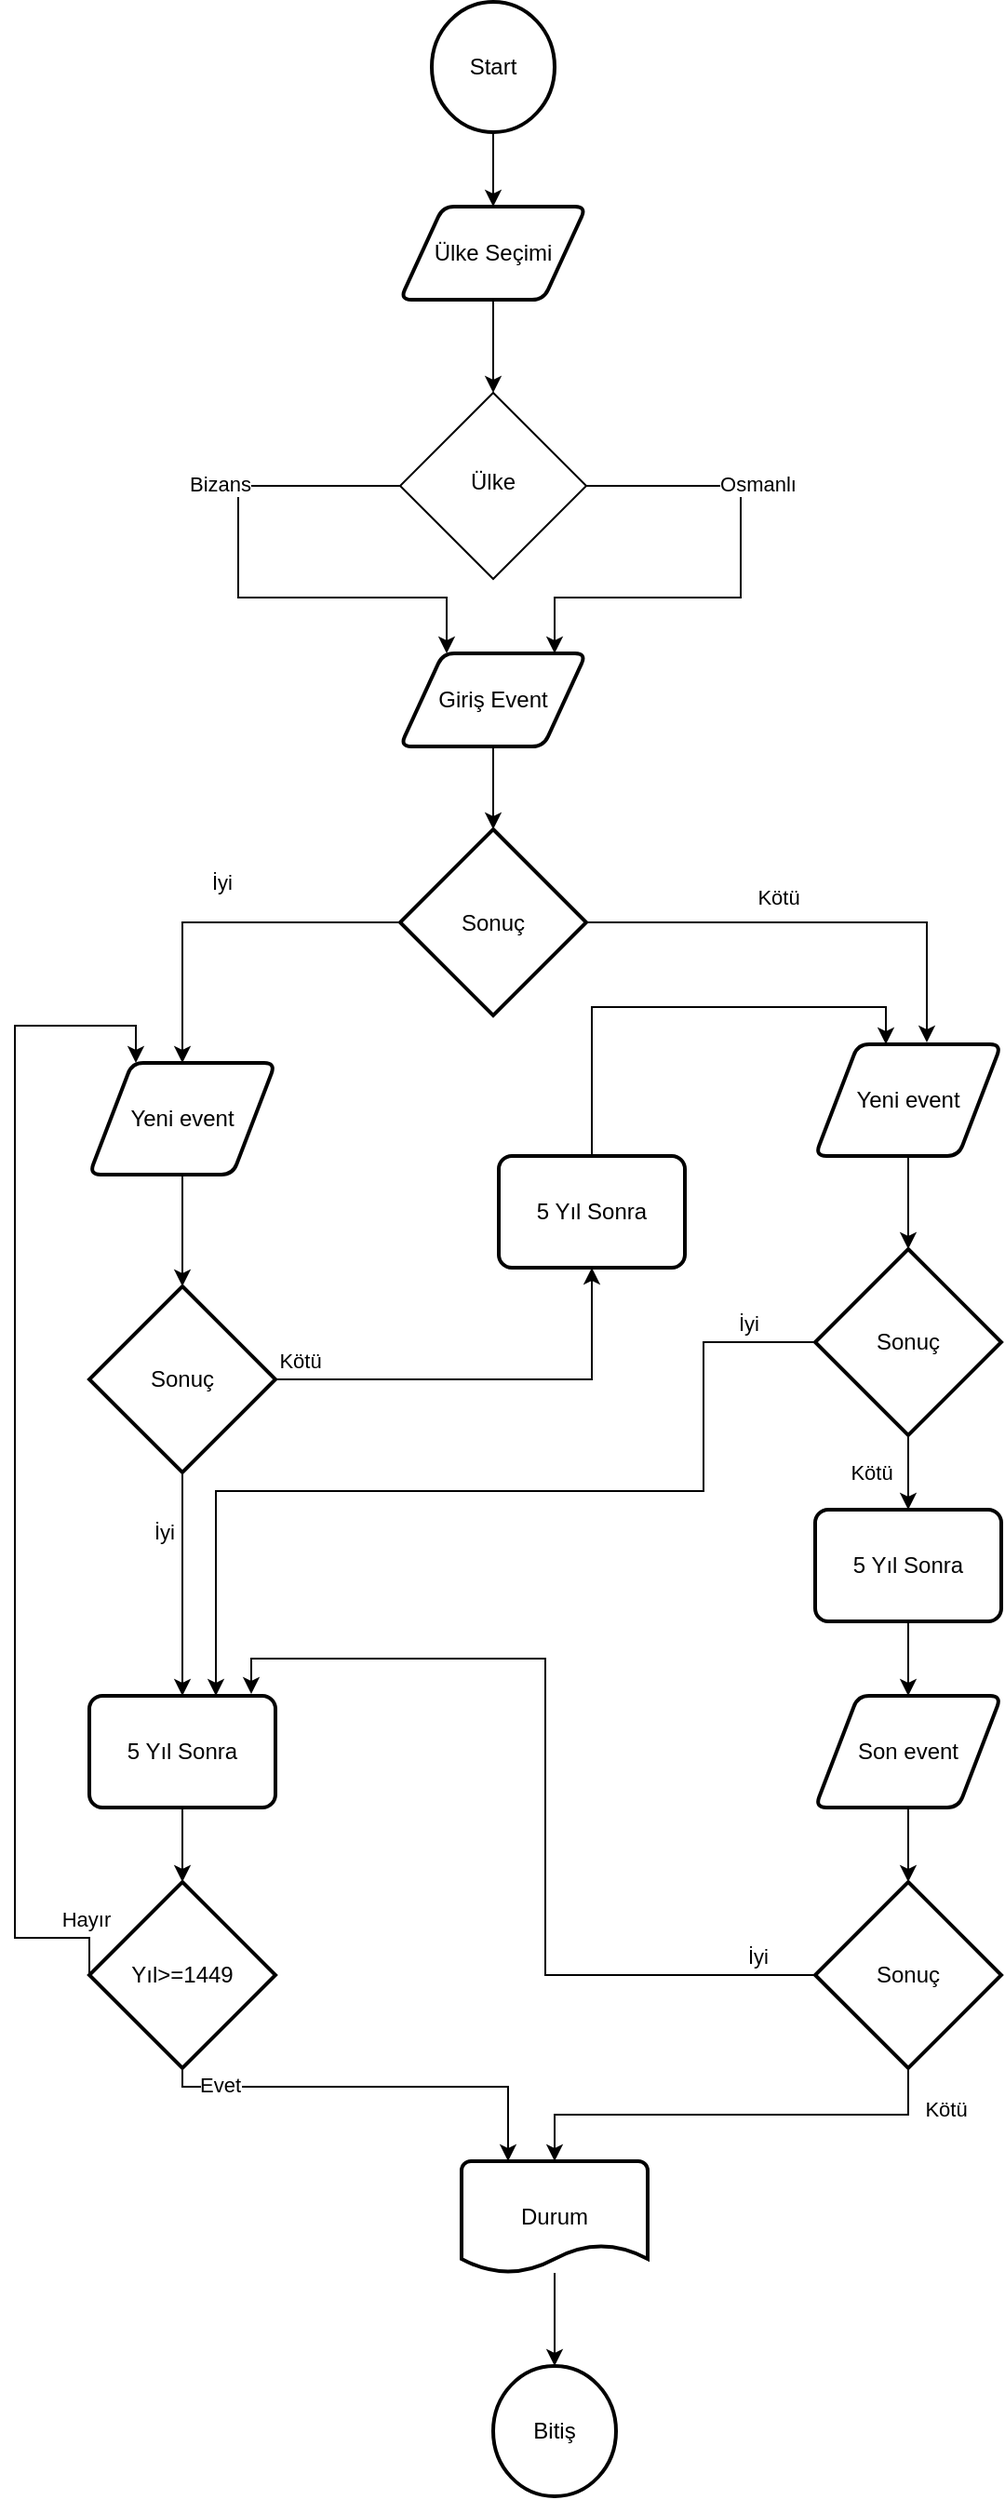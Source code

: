 <mxfile version="15.5.4" type="github">
  <diagram id="C5RBs43oDa-KdzZeNtuy" name="Page-1">
    <mxGraphModel dx="946" dy="637" grid="1" gridSize="10" guides="1" tooltips="1" connect="1" arrows="1" fold="1" page="1" pageScale="1" pageWidth="827" pageHeight="1169" math="0" shadow="0">
      <root>
        <mxCell id="WIyWlLk6GJQsqaUBKTNV-0" />
        <mxCell id="WIyWlLk6GJQsqaUBKTNV-1" parent="WIyWlLk6GJQsqaUBKTNV-0" />
        <mxCell id="wm0MDkdKdHxgBUb4BLde-2" style="edgeStyle=orthogonalEdgeStyle;rounded=0;orthogonalLoop=1;jettySize=auto;html=1;entryX=0.5;entryY=0;entryDx=0;entryDy=0;" edge="1" parent="WIyWlLk6GJQsqaUBKTNV-1" source="wm0MDkdKdHxgBUb4BLde-0" target="wm0MDkdKdHxgBUb4BLde-1">
          <mxGeometry relative="1" as="geometry" />
        </mxCell>
        <mxCell id="wm0MDkdKdHxgBUb4BLde-0" value="Start" style="strokeWidth=2;html=1;shape=mxgraph.flowchart.start_2;whiteSpace=wrap;" vertex="1" parent="WIyWlLk6GJQsqaUBKTNV-1">
          <mxGeometry x="314" y="40" width="66" height="70" as="geometry" />
        </mxCell>
        <mxCell id="wm0MDkdKdHxgBUb4BLde-5" style="edgeStyle=orthogonalEdgeStyle;rounded=0;orthogonalLoop=1;jettySize=auto;html=1;entryX=0.5;entryY=0;entryDx=0;entryDy=0;" edge="1" parent="WIyWlLk6GJQsqaUBKTNV-1" source="wm0MDkdKdHxgBUb4BLde-1" target="wm0MDkdKdHxgBUb4BLde-4">
          <mxGeometry relative="1" as="geometry" />
        </mxCell>
        <mxCell id="wm0MDkdKdHxgBUb4BLde-1" value="Ülke Seçimi" style="shape=parallelogram;html=1;strokeWidth=2;perimeter=parallelogramPerimeter;whiteSpace=wrap;rounded=1;arcSize=12;size=0.23;" vertex="1" parent="WIyWlLk6GJQsqaUBKTNV-1">
          <mxGeometry x="297" y="150" width="100" height="50" as="geometry" />
        </mxCell>
        <mxCell id="wm0MDkdKdHxgBUb4BLde-7" style="edgeStyle=orthogonalEdgeStyle;rounded=0;orthogonalLoop=1;jettySize=auto;html=1;entryX=0.83;entryY=0;entryDx=0;entryDy=0;entryPerimeter=0;" edge="1" parent="WIyWlLk6GJQsqaUBKTNV-1" source="wm0MDkdKdHxgBUb4BLde-4" target="wm0MDkdKdHxgBUb4BLde-6">
          <mxGeometry relative="1" as="geometry">
            <Array as="points">
              <mxPoint x="480" y="300" />
              <mxPoint x="480" y="360" />
              <mxPoint x="380" y="360" />
            </Array>
          </mxGeometry>
        </mxCell>
        <mxCell id="wm0MDkdKdHxgBUb4BLde-9" value="Osmanlı" style="edgeLabel;html=1;align=center;verticalAlign=middle;resizable=0;points=[];" vertex="1" connectable="0" parent="wm0MDkdKdHxgBUb4BLde-7">
          <mxGeometry x="-0.451" y="3" relative="1" as="geometry">
            <mxPoint x="17" y="2" as="offset" />
          </mxGeometry>
        </mxCell>
        <mxCell id="wm0MDkdKdHxgBUb4BLde-8" style="edgeStyle=orthogonalEdgeStyle;rounded=0;orthogonalLoop=1;jettySize=auto;html=1;entryX=0.25;entryY=0;entryDx=0;entryDy=0;" edge="1" parent="WIyWlLk6GJQsqaUBKTNV-1" source="wm0MDkdKdHxgBUb4BLde-4" target="wm0MDkdKdHxgBUb4BLde-6">
          <mxGeometry relative="1" as="geometry">
            <Array as="points">
              <mxPoint x="210" y="300" />
              <mxPoint x="210" y="360" />
              <mxPoint x="322" y="360" />
            </Array>
          </mxGeometry>
        </mxCell>
        <mxCell id="wm0MDkdKdHxgBUb4BLde-10" value="Bizans" style="edgeLabel;html=1;align=center;verticalAlign=middle;resizable=0;points=[];" vertex="1" connectable="0" parent="wm0MDkdKdHxgBUb4BLde-8">
          <mxGeometry x="-0.457" y="-1" relative="1" as="geometry">
            <mxPoint x="-19" as="offset" />
          </mxGeometry>
        </mxCell>
        <mxCell id="wm0MDkdKdHxgBUb4BLde-4" value="Ülke" style="rhombus;whiteSpace=wrap;html=1;shadow=0;fontFamily=Helvetica;fontSize=12;align=center;strokeWidth=1;spacing=6;spacingTop=-4;" vertex="1" parent="WIyWlLk6GJQsqaUBKTNV-1">
          <mxGeometry x="297" y="250" width="100" height="100" as="geometry" />
        </mxCell>
        <mxCell id="wm0MDkdKdHxgBUb4BLde-12" style="edgeStyle=orthogonalEdgeStyle;rounded=0;orthogonalLoop=1;jettySize=auto;html=1;entryX=0.5;entryY=0;entryDx=0;entryDy=0;" edge="1" parent="WIyWlLk6GJQsqaUBKTNV-1" source="wm0MDkdKdHxgBUb4BLde-6" target="wm0MDkdKdHxgBUb4BLde-13">
          <mxGeometry relative="1" as="geometry">
            <mxPoint x="347" y="480" as="targetPoint" />
          </mxGeometry>
        </mxCell>
        <mxCell id="wm0MDkdKdHxgBUb4BLde-6" value="Giriş Event" style="shape=parallelogram;html=1;strokeWidth=2;perimeter=parallelogramPerimeter;whiteSpace=wrap;rounded=1;arcSize=12;size=0.23;" vertex="1" parent="WIyWlLk6GJQsqaUBKTNV-1">
          <mxGeometry x="297" y="390" width="100" height="50" as="geometry" />
        </mxCell>
        <mxCell id="wm0MDkdKdHxgBUb4BLde-14" style="edgeStyle=orthogonalEdgeStyle;rounded=0;orthogonalLoop=1;jettySize=auto;html=1;" edge="1" parent="WIyWlLk6GJQsqaUBKTNV-1" source="wm0MDkdKdHxgBUb4BLde-13" target="wm0MDkdKdHxgBUb4BLde-15">
          <mxGeometry relative="1" as="geometry">
            <mxPoint x="230" y="640" as="targetPoint" />
          </mxGeometry>
        </mxCell>
        <mxCell id="wm0MDkdKdHxgBUb4BLde-19" value="İyi" style="edgeLabel;html=1;align=center;verticalAlign=middle;resizable=0;points=[];" vertex="1" connectable="0" parent="wm0MDkdKdHxgBUb4BLde-14">
          <mxGeometry x="0.004" y="-4" relative="1" as="geometry">
            <mxPoint y="-18" as="offset" />
          </mxGeometry>
        </mxCell>
        <mxCell id="wm0MDkdKdHxgBUb4BLde-17" style="edgeStyle=orthogonalEdgeStyle;rounded=0;orthogonalLoop=1;jettySize=auto;html=1;entryX=0.6;entryY=-0.017;entryDx=0;entryDy=0;entryPerimeter=0;" edge="1" parent="WIyWlLk6GJQsqaUBKTNV-1" source="wm0MDkdKdHxgBUb4BLde-13" target="wm0MDkdKdHxgBUb4BLde-16">
          <mxGeometry relative="1" as="geometry" />
        </mxCell>
        <mxCell id="wm0MDkdKdHxgBUb4BLde-18" value="Kötü" style="edgeLabel;html=1;align=center;verticalAlign=middle;resizable=0;points=[];" vertex="1" connectable="0" parent="wm0MDkdKdHxgBUb4BLde-17">
          <mxGeometry x="-0.171" y="-2" relative="1" as="geometry">
            <mxPoint y="-16" as="offset" />
          </mxGeometry>
        </mxCell>
        <mxCell id="wm0MDkdKdHxgBUb4BLde-13" value="Sonuç" style="strokeWidth=2;html=1;shape=mxgraph.flowchart.decision;whiteSpace=wrap;" vertex="1" parent="WIyWlLk6GJQsqaUBKTNV-1">
          <mxGeometry x="297" y="484.5" width="100" height="100" as="geometry" />
        </mxCell>
        <mxCell id="wm0MDkdKdHxgBUb4BLde-21" style="edgeStyle=orthogonalEdgeStyle;rounded=0;orthogonalLoop=1;jettySize=auto;html=1;entryX=0.5;entryY=0;entryDx=0;entryDy=0;entryPerimeter=0;" edge="1" parent="WIyWlLk6GJQsqaUBKTNV-1" source="wm0MDkdKdHxgBUb4BLde-15" target="wm0MDkdKdHxgBUb4BLde-20">
          <mxGeometry relative="1" as="geometry" />
        </mxCell>
        <mxCell id="wm0MDkdKdHxgBUb4BLde-15" value="Yeni event" style="shape=parallelogram;html=1;strokeWidth=2;perimeter=parallelogramPerimeter;whiteSpace=wrap;rounded=1;arcSize=12;size=0.23;" vertex="1" parent="WIyWlLk6GJQsqaUBKTNV-1">
          <mxGeometry x="130" y="610" width="100" height="60" as="geometry" />
        </mxCell>
        <mxCell id="wm0MDkdKdHxgBUb4BLde-29" style="edgeStyle=orthogonalEdgeStyle;rounded=0;orthogonalLoop=1;jettySize=auto;html=1;entryX=0.5;entryY=0;entryDx=0;entryDy=0;entryPerimeter=0;" edge="1" parent="WIyWlLk6GJQsqaUBKTNV-1" source="wm0MDkdKdHxgBUb4BLde-16" target="wm0MDkdKdHxgBUb4BLde-28">
          <mxGeometry relative="1" as="geometry" />
        </mxCell>
        <mxCell id="wm0MDkdKdHxgBUb4BLde-16" value="Yeni event" style="shape=parallelogram;html=1;strokeWidth=2;perimeter=parallelogramPerimeter;whiteSpace=wrap;rounded=1;arcSize=12;size=0.23;" vertex="1" parent="WIyWlLk6GJQsqaUBKTNV-1">
          <mxGeometry x="520" y="600" width="100" height="60" as="geometry" />
        </mxCell>
        <mxCell id="wm0MDkdKdHxgBUb4BLde-22" value="Kötü" style="edgeStyle=orthogonalEdgeStyle;rounded=0;orthogonalLoop=1;jettySize=auto;html=1;entryX=0.5;entryY=1;entryDx=0;entryDy=0;" edge="1" parent="WIyWlLk6GJQsqaUBKTNV-1" source="wm0MDkdKdHxgBUb4BLde-20" target="wm0MDkdKdHxgBUb4BLde-26">
          <mxGeometry x="-0.89" y="10" relative="1" as="geometry">
            <mxPoint as="offset" />
          </mxGeometry>
        </mxCell>
        <mxCell id="wm0MDkdKdHxgBUb4BLde-23" style="edgeStyle=orthogonalEdgeStyle;rounded=0;orthogonalLoop=1;jettySize=auto;html=1;" edge="1" parent="WIyWlLk6GJQsqaUBKTNV-1" source="wm0MDkdKdHxgBUb4BLde-20" target="wm0MDkdKdHxgBUb4BLde-25">
          <mxGeometry relative="1" as="geometry">
            <mxPoint x="230" y="880" as="targetPoint" />
          </mxGeometry>
        </mxCell>
        <mxCell id="wm0MDkdKdHxgBUb4BLde-24" value="İyi" style="edgeLabel;html=1;align=center;verticalAlign=middle;resizable=0;points=[];" vertex="1" connectable="0" parent="wm0MDkdKdHxgBUb4BLde-23">
          <mxGeometry x="0.2" y="3" relative="1" as="geometry">
            <mxPoint x="-13" y="-40" as="offset" />
          </mxGeometry>
        </mxCell>
        <mxCell id="wm0MDkdKdHxgBUb4BLde-20" value="Sonuç" style="strokeWidth=2;html=1;shape=mxgraph.flowchart.decision;whiteSpace=wrap;" vertex="1" parent="WIyWlLk6GJQsqaUBKTNV-1">
          <mxGeometry x="130" y="730" width="100" height="100" as="geometry" />
        </mxCell>
        <mxCell id="wm0MDkdKdHxgBUb4BLde-45" style="edgeStyle=orthogonalEdgeStyle;rounded=0;orthogonalLoop=1;jettySize=auto;html=1;entryX=0.5;entryY=0;entryDx=0;entryDy=0;entryPerimeter=0;startArrow=none;startFill=0;endArrow=classic;endFill=1;" edge="1" parent="WIyWlLk6GJQsqaUBKTNV-1" source="wm0MDkdKdHxgBUb4BLde-25" target="wm0MDkdKdHxgBUb4BLde-44">
          <mxGeometry relative="1" as="geometry" />
        </mxCell>
        <mxCell id="wm0MDkdKdHxgBUb4BLde-25" value="5 Yıl Sonra" style="rounded=1;whiteSpace=wrap;html=1;absoluteArcSize=1;arcSize=14;strokeWidth=2;" vertex="1" parent="WIyWlLk6GJQsqaUBKTNV-1">
          <mxGeometry x="130" y="950" width="100" height="60" as="geometry" />
        </mxCell>
        <mxCell id="wm0MDkdKdHxgBUb4BLde-27" style="edgeStyle=orthogonalEdgeStyle;rounded=0;orthogonalLoop=1;jettySize=auto;html=1;entryX=0.38;entryY=0;entryDx=0;entryDy=0;entryPerimeter=0;" edge="1" parent="WIyWlLk6GJQsqaUBKTNV-1" source="wm0MDkdKdHxgBUb4BLde-26" target="wm0MDkdKdHxgBUb4BLde-16">
          <mxGeometry relative="1" as="geometry">
            <Array as="points">
              <mxPoint x="400" y="580" />
              <mxPoint x="558" y="580" />
            </Array>
          </mxGeometry>
        </mxCell>
        <mxCell id="wm0MDkdKdHxgBUb4BLde-26" value="5 Yıl Sonra" style="rounded=1;whiteSpace=wrap;html=1;absoluteArcSize=1;arcSize=14;strokeWidth=2;" vertex="1" parent="WIyWlLk6GJQsqaUBKTNV-1">
          <mxGeometry x="350" y="660" width="100" height="60" as="geometry" />
        </mxCell>
        <mxCell id="wm0MDkdKdHxgBUb4BLde-30" style="edgeStyle=orthogonalEdgeStyle;rounded=0;orthogonalLoop=1;jettySize=auto;html=1;entryX=0.68;entryY=0;entryDx=0;entryDy=0;entryPerimeter=0;" edge="1" parent="WIyWlLk6GJQsqaUBKTNV-1" source="wm0MDkdKdHxgBUb4BLde-28" target="wm0MDkdKdHxgBUb4BLde-25">
          <mxGeometry relative="1" as="geometry">
            <mxPoint x="200" y="890" as="targetPoint" />
            <Array as="points">
              <mxPoint x="460" y="760" />
              <mxPoint x="460" y="840" />
              <mxPoint x="198" y="840" />
            </Array>
          </mxGeometry>
        </mxCell>
        <mxCell id="wm0MDkdKdHxgBUb4BLde-31" value="İyi" style="edgeLabel;html=1;align=center;verticalAlign=middle;resizable=0;points=[];" vertex="1" connectable="0" parent="wm0MDkdKdHxgBUb4BLde-30">
          <mxGeometry x="-0.826" relative="1" as="geometry">
            <mxPoint x="8" y="-10" as="offset" />
          </mxGeometry>
        </mxCell>
        <mxCell id="wm0MDkdKdHxgBUb4BLde-32" value="Kötü" style="edgeStyle=orthogonalEdgeStyle;rounded=0;orthogonalLoop=1;jettySize=auto;html=1;startArrow=classic;startFill=1;endArrow=none;endFill=0;entryX=0.5;entryY=1;entryDx=0;entryDy=0;entryPerimeter=0;exitX=0.5;exitY=0;exitDx=0;exitDy=0;" edge="1" parent="WIyWlLk6GJQsqaUBKTNV-1" source="wm0MDkdKdHxgBUb4BLde-49" target="wm0MDkdKdHxgBUb4BLde-28">
          <mxGeometry y="20" relative="1" as="geometry">
            <mxPoint x="570" y="870" as="targetPoint" />
            <mxPoint as="offset" />
          </mxGeometry>
        </mxCell>
        <mxCell id="wm0MDkdKdHxgBUb4BLde-28" value="Sonuç" style="strokeWidth=2;html=1;shape=mxgraph.flowchart.decision;whiteSpace=wrap;" vertex="1" parent="WIyWlLk6GJQsqaUBKTNV-1">
          <mxGeometry x="520" y="710" width="100" height="100" as="geometry" />
        </mxCell>
        <mxCell id="wm0MDkdKdHxgBUb4BLde-37" style="edgeStyle=orthogonalEdgeStyle;rounded=0;orthogonalLoop=1;jettySize=auto;html=1;entryX=0.5;entryY=0;entryDx=0;entryDy=0;entryPerimeter=0;startArrow=none;startFill=0;endArrow=classic;endFill=1;" edge="1" parent="WIyWlLk6GJQsqaUBKTNV-1" source="wm0MDkdKdHxgBUb4BLde-33" target="wm0MDkdKdHxgBUb4BLde-35">
          <mxGeometry relative="1" as="geometry" />
        </mxCell>
        <mxCell id="wm0MDkdKdHxgBUb4BLde-33" value="Son event" style="shape=parallelogram;html=1;strokeWidth=2;perimeter=parallelogramPerimeter;whiteSpace=wrap;rounded=1;arcSize=12;size=0.23;" vertex="1" parent="WIyWlLk6GJQsqaUBKTNV-1">
          <mxGeometry x="520" y="950" width="100" height="60" as="geometry" />
        </mxCell>
        <mxCell id="wm0MDkdKdHxgBUb4BLde-38" style="edgeStyle=orthogonalEdgeStyle;rounded=0;orthogonalLoop=1;jettySize=auto;html=1;startArrow=none;startFill=0;endArrow=classic;endFill=1;entryX=0.87;entryY=-0.017;entryDx=0;entryDy=0;entryPerimeter=0;" edge="1" parent="WIyWlLk6GJQsqaUBKTNV-1" source="wm0MDkdKdHxgBUb4BLde-35" target="wm0MDkdKdHxgBUb4BLde-25">
          <mxGeometry relative="1" as="geometry">
            <mxPoint x="220" y="890" as="targetPoint" />
          </mxGeometry>
        </mxCell>
        <mxCell id="wm0MDkdKdHxgBUb4BLde-39" value="İyi" style="edgeLabel;html=1;align=center;verticalAlign=middle;resizable=0;points=[];" vertex="1" connectable="0" parent="wm0MDkdKdHxgBUb4BLde-38">
          <mxGeometry x="-0.873" relative="1" as="geometry">
            <mxPoint y="-10" as="offset" />
          </mxGeometry>
        </mxCell>
        <mxCell id="wm0MDkdKdHxgBUb4BLde-41" style="edgeStyle=orthogonalEdgeStyle;rounded=0;orthogonalLoop=1;jettySize=auto;html=1;startArrow=none;startFill=0;endArrow=classic;endFill=1;exitX=0.5;exitY=1;exitDx=0;exitDy=0;exitPerimeter=0;" edge="1" parent="WIyWlLk6GJQsqaUBKTNV-1" source="wm0MDkdKdHxgBUb4BLde-35" target="wm0MDkdKdHxgBUb4BLde-43">
          <mxGeometry relative="1" as="geometry">
            <mxPoint x="420" y="1140" as="targetPoint" />
          </mxGeometry>
        </mxCell>
        <mxCell id="wm0MDkdKdHxgBUb4BLde-42" value="Kötü" style="edgeLabel;html=1;align=center;verticalAlign=middle;resizable=0;points=[];" vertex="1" connectable="0" parent="wm0MDkdKdHxgBUb4BLde-41">
          <mxGeometry x="-0.809" y="2" relative="1" as="geometry">
            <mxPoint x="18" y="-1" as="offset" />
          </mxGeometry>
        </mxCell>
        <mxCell id="wm0MDkdKdHxgBUb4BLde-35" value="Sonuç" style="strokeWidth=2;html=1;shape=mxgraph.flowchart.decision;whiteSpace=wrap;" vertex="1" parent="WIyWlLk6GJQsqaUBKTNV-1">
          <mxGeometry x="520" y="1050" width="100" height="100" as="geometry" />
        </mxCell>
        <mxCell id="wm0MDkdKdHxgBUb4BLde-55" style="edgeStyle=orthogonalEdgeStyle;rounded=0;orthogonalLoop=1;jettySize=auto;html=1;entryX=0.5;entryY=0;entryDx=0;entryDy=0;entryPerimeter=0;startArrow=none;startFill=0;endArrow=classic;endFill=1;" edge="1" parent="WIyWlLk6GJQsqaUBKTNV-1" source="wm0MDkdKdHxgBUb4BLde-43" target="wm0MDkdKdHxgBUb4BLde-52">
          <mxGeometry relative="1" as="geometry" />
        </mxCell>
        <mxCell id="wm0MDkdKdHxgBUb4BLde-43" value="Durum" style="strokeWidth=2;html=1;shape=mxgraph.flowchart.document2;whiteSpace=wrap;size=0.25;" vertex="1" parent="WIyWlLk6GJQsqaUBKTNV-1">
          <mxGeometry x="330" y="1200" width="100" height="60" as="geometry" />
        </mxCell>
        <mxCell id="wm0MDkdKdHxgBUb4BLde-46" style="edgeStyle=orthogonalEdgeStyle;rounded=0;orthogonalLoop=1;jettySize=auto;html=1;entryX=0.25;entryY=0;entryDx=0;entryDy=0;entryPerimeter=0;startArrow=none;startFill=0;endArrow=classic;endFill=1;exitX=0.5;exitY=1;exitDx=0;exitDy=0;exitPerimeter=0;" edge="1" parent="WIyWlLk6GJQsqaUBKTNV-1" source="wm0MDkdKdHxgBUb4BLde-44" target="wm0MDkdKdHxgBUb4BLde-43">
          <mxGeometry relative="1" as="geometry">
            <Array as="points">
              <mxPoint x="180" y="1160" />
            </Array>
          </mxGeometry>
        </mxCell>
        <mxCell id="wm0MDkdKdHxgBUb4BLde-47" value="Evet" style="edgeLabel;html=1;align=center;verticalAlign=middle;resizable=0;points=[];" vertex="1" connectable="0" parent="wm0MDkdKdHxgBUb4BLde-46">
          <mxGeometry x="-0.914" relative="1" as="geometry">
            <mxPoint x="20" y="-1" as="offset" />
          </mxGeometry>
        </mxCell>
        <mxCell id="wm0MDkdKdHxgBUb4BLde-48" value="Hayır" style="edgeStyle=orthogonalEdgeStyle;rounded=0;orthogonalLoop=1;jettySize=auto;html=1;entryX=0.25;entryY=0;entryDx=0;entryDy=0;startArrow=none;startFill=0;endArrow=classic;endFill=1;exitX=0;exitY=0.5;exitDx=0;exitDy=0;exitPerimeter=0;" edge="1" parent="WIyWlLk6GJQsqaUBKTNV-1" source="wm0MDkdKdHxgBUb4BLde-44" target="wm0MDkdKdHxgBUb4BLde-15">
          <mxGeometry x="-0.929" y="-10" relative="1" as="geometry">
            <Array as="points">
              <mxPoint x="90" y="1080" />
              <mxPoint x="90" y="590" />
              <mxPoint x="155" y="590" />
            </Array>
            <mxPoint as="offset" />
          </mxGeometry>
        </mxCell>
        <mxCell id="wm0MDkdKdHxgBUb4BLde-44" value="Yıl&amp;gt;=1449" style="strokeWidth=2;html=1;shape=mxgraph.flowchart.decision;whiteSpace=wrap;" vertex="1" parent="WIyWlLk6GJQsqaUBKTNV-1">
          <mxGeometry x="130" y="1050" width="100" height="100" as="geometry" />
        </mxCell>
        <mxCell id="wm0MDkdKdHxgBUb4BLde-50" style="edgeStyle=orthogonalEdgeStyle;rounded=0;orthogonalLoop=1;jettySize=auto;html=1;entryX=0.5;entryY=0;entryDx=0;entryDy=0;startArrow=none;startFill=0;endArrow=classic;endFill=1;" edge="1" parent="WIyWlLk6GJQsqaUBKTNV-1" source="wm0MDkdKdHxgBUb4BLde-49" target="wm0MDkdKdHxgBUb4BLde-33">
          <mxGeometry relative="1" as="geometry" />
        </mxCell>
        <mxCell id="wm0MDkdKdHxgBUb4BLde-49" value="5 Yıl Sonra" style="rounded=1;whiteSpace=wrap;html=1;absoluteArcSize=1;arcSize=14;strokeWidth=2;" vertex="1" parent="WIyWlLk6GJQsqaUBKTNV-1">
          <mxGeometry x="520" y="850" width="100" height="60" as="geometry" />
        </mxCell>
        <mxCell id="wm0MDkdKdHxgBUb4BLde-52" value="Bitiş" style="strokeWidth=2;html=1;shape=mxgraph.flowchart.start_2;whiteSpace=wrap;" vertex="1" parent="WIyWlLk6GJQsqaUBKTNV-1">
          <mxGeometry x="347" y="1310" width="66" height="70" as="geometry" />
        </mxCell>
      </root>
    </mxGraphModel>
  </diagram>
</mxfile>
